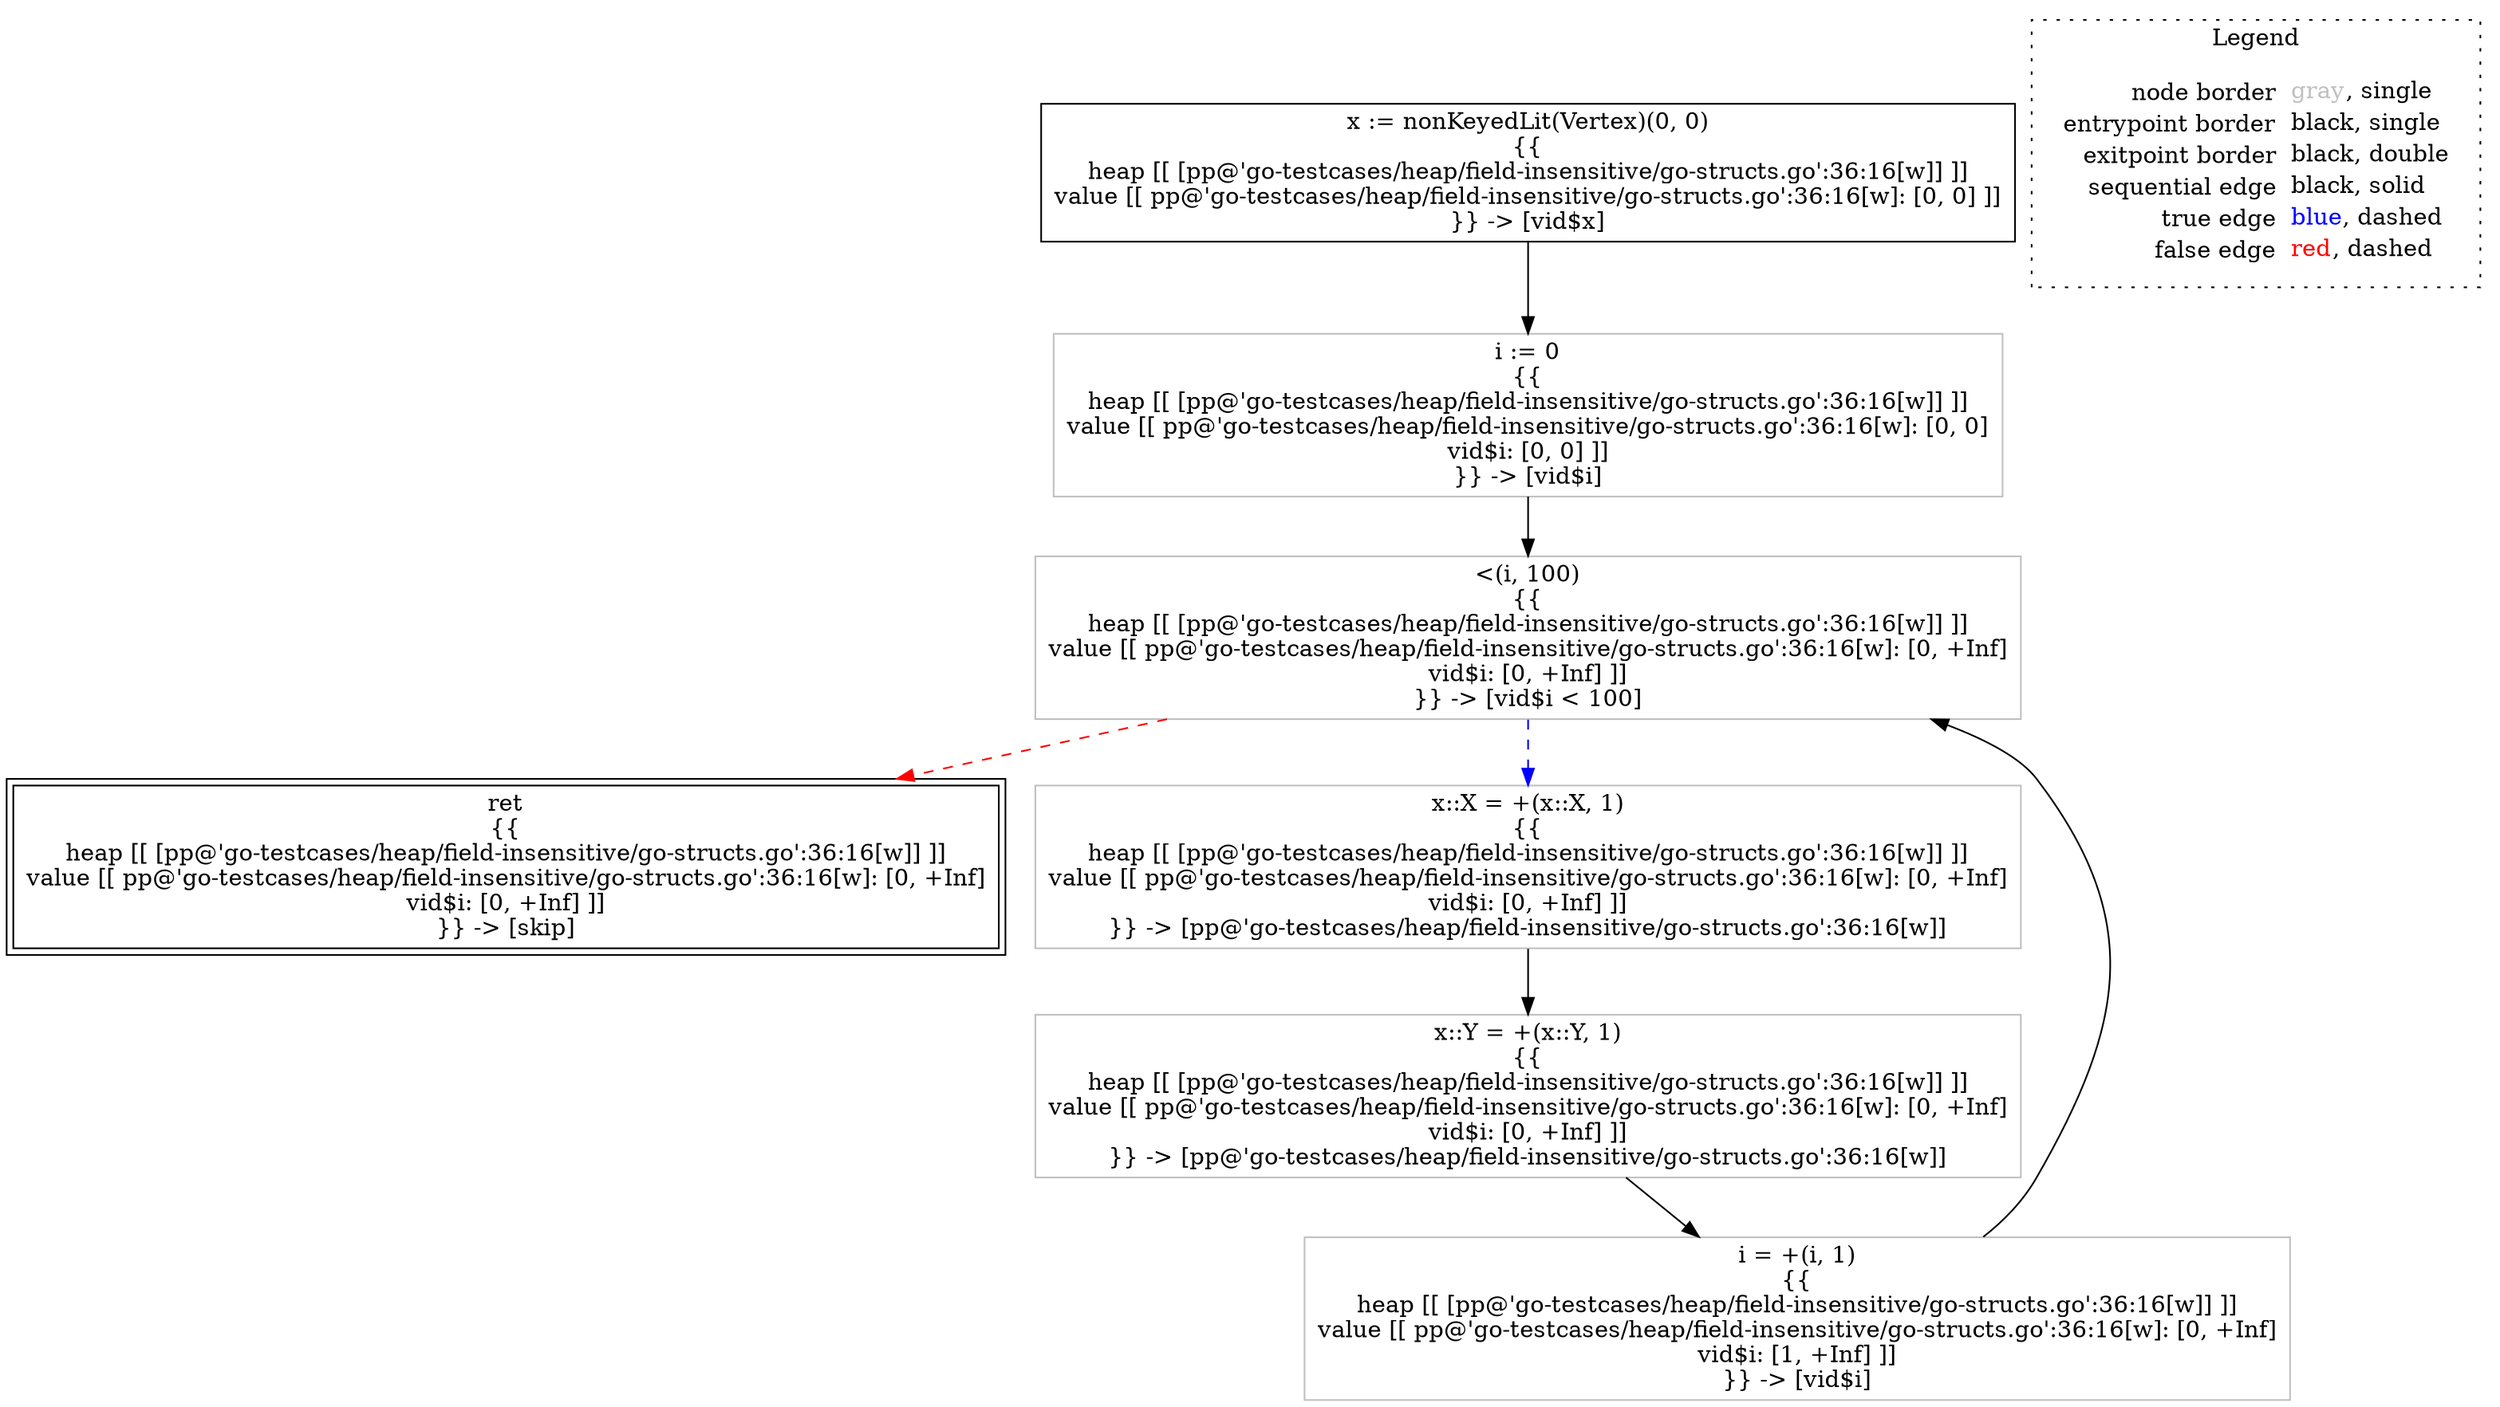 digraph {
	"node0" [shape="rect",color="black",label=<x := nonKeyedLit(Vertex)(0, 0)<BR/>{{<BR/>heap [[ [pp@'go-testcases/heap/field-insensitive/go-structs.go':36:16[w]] ]]<BR/>value [[ pp@'go-testcases/heap/field-insensitive/go-structs.go':36:16[w]: [0, 0] ]]<BR/>}} -&gt; [vid$x]>];
	"node1" [shape="rect",color="gray",label=<&lt;(i, 100)<BR/>{{<BR/>heap [[ [pp@'go-testcases/heap/field-insensitive/go-structs.go':36:16[w]] ]]<BR/>value [[ pp@'go-testcases/heap/field-insensitive/go-structs.go':36:16[w]: [0, +Inf]<BR/>vid$i: [0, +Inf] ]]<BR/>}} -&gt; [vid$i &lt; 100]>];
	"node2" [shape="rect",color="gray",label=<x::Y = +(x::Y, 1)<BR/>{{<BR/>heap [[ [pp@'go-testcases/heap/field-insensitive/go-structs.go':36:16[w]] ]]<BR/>value [[ pp@'go-testcases/heap/field-insensitive/go-structs.go':36:16[w]: [0, +Inf]<BR/>vid$i: [0, +Inf] ]]<BR/>}} -&gt; [pp@'go-testcases/heap/field-insensitive/go-structs.go':36:16[w]]>];
	"node3" [shape="rect",color="gray",label=<i = +(i, 1)<BR/>{{<BR/>heap [[ [pp@'go-testcases/heap/field-insensitive/go-structs.go':36:16[w]] ]]<BR/>value [[ pp@'go-testcases/heap/field-insensitive/go-structs.go':36:16[w]: [0, +Inf]<BR/>vid$i: [1, +Inf] ]]<BR/>}} -&gt; [vid$i]>];
	"node4" [shape="rect",color="black",peripheries="2",label=<ret<BR/>{{<BR/>heap [[ [pp@'go-testcases/heap/field-insensitive/go-structs.go':36:16[w]] ]]<BR/>value [[ pp@'go-testcases/heap/field-insensitive/go-structs.go':36:16[w]: [0, +Inf]<BR/>vid$i: [0, +Inf] ]]<BR/>}} -&gt; [skip]>];
	"node5" [shape="rect",color="gray",label=<i := 0<BR/>{{<BR/>heap [[ [pp@'go-testcases/heap/field-insensitive/go-structs.go':36:16[w]] ]]<BR/>value [[ pp@'go-testcases/heap/field-insensitive/go-structs.go':36:16[w]: [0, 0]<BR/>vid$i: [0, 0] ]]<BR/>}} -&gt; [vid$i]>];
	"node6" [shape="rect",color="gray",label=<x::X = +(x::X, 1)<BR/>{{<BR/>heap [[ [pp@'go-testcases/heap/field-insensitive/go-structs.go':36:16[w]] ]]<BR/>value [[ pp@'go-testcases/heap/field-insensitive/go-structs.go':36:16[w]: [0, +Inf]<BR/>vid$i: [0, +Inf] ]]<BR/>}} -&gt; [pp@'go-testcases/heap/field-insensitive/go-structs.go':36:16[w]]>];
	"node1" -> "node4" [color="red",style="dashed"];
	"node1" -> "node6" [color="blue",style="dashed"];
	"node2" -> "node3" [color="black"];
	"node3" -> "node1" [color="black"];
	"node0" -> "node5" [color="black"];
	"node5" -> "node1" [color="black"];
	"node6" -> "node2" [color="black"];
subgraph cluster_legend {
	label="Legend";
	style=dotted;
	node [shape=plaintext];
	"legend" [label=<<table border="0" cellpadding="2" cellspacing="0" cellborder="0"><tr><td align="right">node border&nbsp;</td><td align="left"><font color="gray">gray</font>, single</td></tr><tr><td align="right">entrypoint border&nbsp;</td><td align="left"><font color="black">black</font>, single</td></tr><tr><td align="right">exitpoint border&nbsp;</td><td align="left"><font color="black">black</font>, double</td></tr><tr><td align="right">sequential edge&nbsp;</td><td align="left"><font color="black">black</font>, solid</td></tr><tr><td align="right">true edge&nbsp;</td><td align="left"><font color="blue">blue</font>, dashed</td></tr><tr><td align="right">false edge&nbsp;</td><td align="left"><font color="red">red</font>, dashed</td></tr></table>>];
}

}
